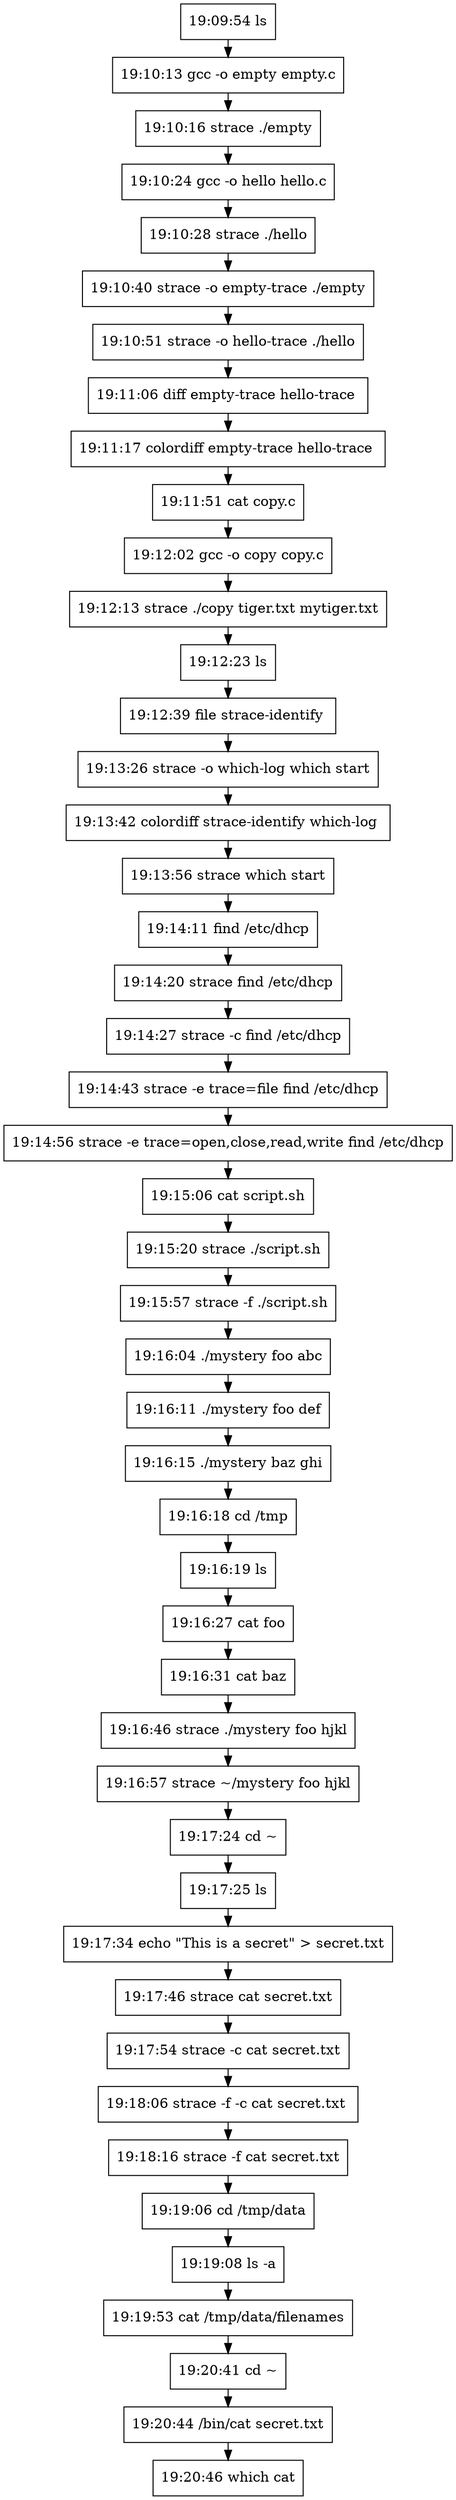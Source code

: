 // creating graph for user: jack
digraph {
	node [shape=box]
	0 [label="19:09:54 ls"]
	1 [label="19:10:13 gcc -o empty empty.c"]
	2 [label="19:10:16 strace ./empty"]
	3 [label="19:10:24 gcc -o hello hello.c"]
	4 [label="19:10:28 strace ./hello"]
	5 [label="19:10:40 strace -o empty-trace ./empty"]
	6 [label="19:10:51 strace -o hello-trace ./hello"]
	7 [label="19:11:06 diff empty-trace hello-trace "]
	8 [label="19:11:17 colordiff empty-trace hello-trace "]
	9 [label="19:11:51 cat copy.c"]
	10 [label="19:12:02 gcc -o copy copy.c"]
	11 [label="19:12:13 strace ./copy tiger.txt mytiger.txt"]
	12 [label="19:12:23 ls"]
	13 [label="19:12:39 file strace-identify "]
	14 [label="19:13:26 strace -o which-log which start"]
	15 [label="19:13:42 colordiff strace-identify which-log "]
	16 [label="19:13:56 strace which start"]
	17 [label="19:14:11 find /etc/dhcp"]
	18 [label="19:14:20 strace find /etc/dhcp"]
	19 [label="19:14:27 strace -c find /etc/dhcp"]
	20 [label="19:14:43 strace -e trace=file find /etc/dhcp"]
	21 [label="19:14:56 strace -e trace=open,close,read,write find /etc/dhcp"]
	22 [label="19:15:06 cat script.sh"]
	23 [label="19:15:20 strace ./script.sh"]
	24 [label="19:15:57 strace -f ./script.sh"]
	25 [label="19:16:04 ./mystery foo abc"]
	26 [label="19:16:11 ./mystery foo def"]
	27 [label="19:16:15 ./mystery baz ghi"]
	28 [label="19:16:18 cd /tmp"]
	29 [label="19:16:19 ls"]
	30 [label="19:16:27 cat foo"]
	31 [label="19:16:31 cat baz"]
	32 [label="19:16:46 strace ./mystery foo hjkl"]
	33 [label="19:16:57 strace ~/mystery foo hjkl"]
	34 [label="19:17:24 cd ~"]
	35 [label="19:17:25 ls"]
	36 [label="19:17:34 echo \"This is a secret\" > secret.txt"]
	37 [label="19:17:46 strace cat secret.txt"]
	38 [label="19:17:54 strace -c cat secret.txt"]
	39 [label="19:18:06 strace -f -c cat secret.txt "]
	40 [label="19:18:16 strace -f cat secret.txt"]
	41 [label="19:19:06 cd /tmp/data"]
	42 [label="19:19:08 ls -a"]
	43 [label="19:19:53 cat /tmp/data/filenames"]
	44 [label="19:20:41 cd ~"]
	45 [label="19:20:44 /bin/cat secret.txt"]
	46 [label="19:20:46 which cat"]
	0 -> 1 [constraint=false]
	1 -> 2 [constraint=false]
	2 -> 3 [constraint=false]
	3 -> 4 [constraint=false]
	4 -> 5 [constraint=false]
	5 -> 6 [constraint=false]
	6 -> 7 [constraint=false]
	7 -> 8 [constraint=false]
	8 -> 9 [constraint=false]
	9 -> 10 [constraint=false]
	10 -> 11 [constraint=false]
	11 -> 12 [constraint=false]
	12 -> 13 [constraint=false]
	13 -> 14 [constraint=false]
	14 -> 15 [constraint=false]
	15 -> 16 [constraint=false]
	16 -> 17 [constraint=false]
	17 -> 18 [constraint=false]
	18 -> 19 [constraint=false]
	19 -> 20 [constraint=false]
	20 -> 21 [constraint=false]
	21 -> 22 [constraint=false]
	22 -> 23 [constraint=false]
	23 -> 24 [constraint=false]
	24 -> 25 [constraint=false]
	25 -> 26 [constraint=false]
	26 -> 27 [constraint=false]
	27 -> 28 [constraint=false]
	28 -> 29 [constraint=false]
	29 -> 30 [constraint=false]
	30 -> 31 [constraint=false]
	31 -> 32 [constraint=false]
	32 -> 33 [constraint=false]
	33 -> 34 [constraint=false]
	34 -> 35 [constraint=false]
	35 -> 36 [constraint=false]
	36 -> 37 [constraint=false]
	37 -> 38 [constraint=false]
	38 -> 39 [constraint=false]
	39 -> 40 [constraint=false]
	40 -> 41 [constraint=false]
	41 -> 42 [constraint=false]
	42 -> 43 [constraint=false]
	43 -> 44 [constraint=false]
	44 -> 45 [constraint=false]
	45 -> 46 [constraint=false]
	rankdir=LR
}
